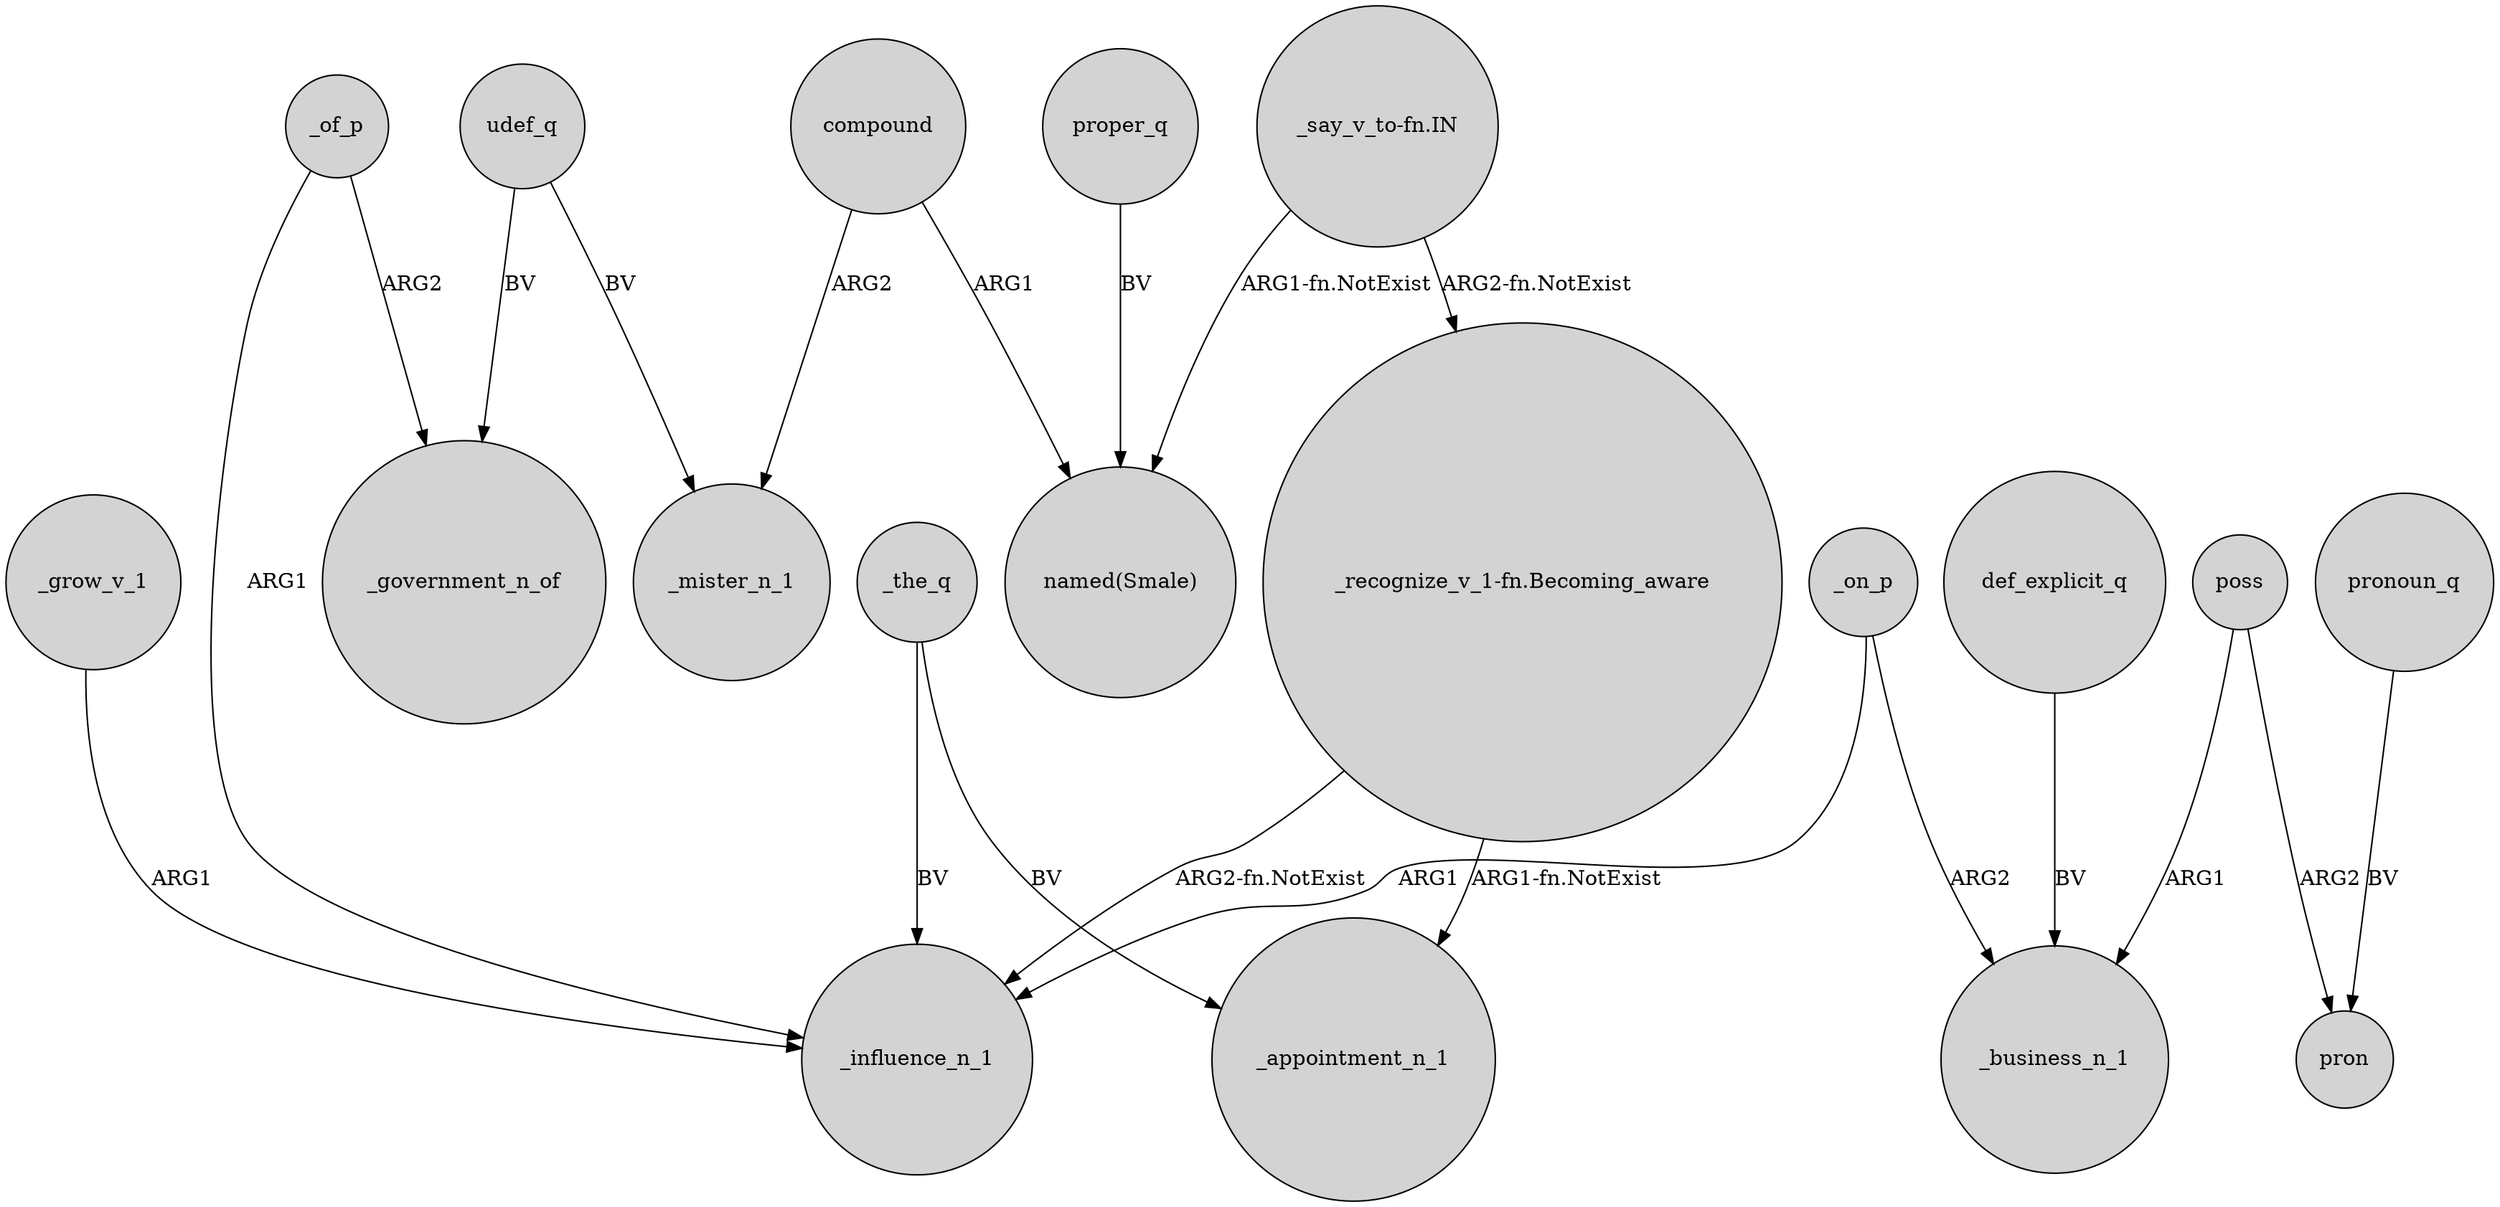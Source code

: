digraph {
	node [shape=circle style=filled]
	_of_p -> _government_n_of [label=ARG2]
	poss -> pron [label=ARG2]
	udef_q -> _government_n_of [label=BV]
	compound -> _mister_n_1 [label=ARG2]
	poss -> _business_n_1 [label=ARG1]
	udef_q -> _mister_n_1 [label=BV]
	"_say_v_to-fn.IN" -> "_recognize_v_1-fn.Becoming_aware" [label="ARG2-fn.NotExist"]
	"_recognize_v_1-fn.Becoming_aware" -> _influence_n_1 [label="ARG2-fn.NotExist"]
	_on_p -> _business_n_1 [label=ARG2]
	pronoun_q -> pron [label=BV]
	_the_q -> _influence_n_1 [label=BV]
	_of_p -> _influence_n_1 [label=ARG1]
	_grow_v_1 -> _influence_n_1 [label=ARG1]
	compound -> "named(Smale)" [label=ARG1]
	"_recognize_v_1-fn.Becoming_aware" -> _appointment_n_1 [label="ARG1-fn.NotExist"]
	_the_q -> _appointment_n_1 [label=BV]
	_on_p -> _influence_n_1 [label=ARG1]
	proper_q -> "named(Smale)" [label=BV]
	def_explicit_q -> _business_n_1 [label=BV]
	"_say_v_to-fn.IN" -> "named(Smale)" [label="ARG1-fn.NotExist"]
}
